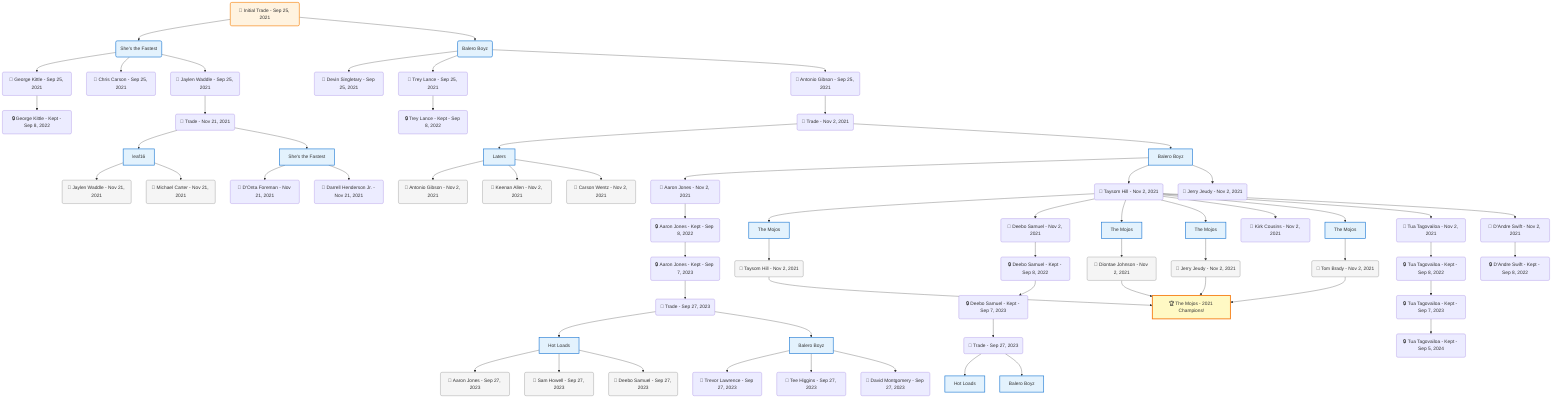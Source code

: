 flowchart TD

    TRADE_MAIN("🔄 Initial Trade - Sep 25, 2021")
    TEAM_1("She's the Fastest")
    TEAM_2("Balero Boyz")
    NODE_8a888112-7518-4140-ac7a-1ab4c2b52129("🔄 George Kittle - Sep 25, 2021")
    NODE_fa46e910-fb3c-408b-89e7-2bdc76fcfc76("🔒 George Kittle - Kept - Sep 8, 2022")
    NODE_15a49f73-db85-45d1-ab04-1fe0e71c7be8("🔄 Devin Singletary - Sep 25, 2021")
    NODE_775b5cf6-3db8-4bcb-aaf0-516ea635fec4("🔄 Trey Lance - Sep 25, 2021")
    NODE_85516b04-b691-4f54-b67d-2c07c89e272e("🔒 Trey Lance - Kept - Sep 8, 2022")
    NODE_eea9ad08-6593-4eb5-bdba-6d53c5cb9632("🔄 Chris Carson - Sep 25, 2021")
    NODE_f234b997-f731-49ef-a192-766c7c4d4250("🔄 Antonio Gibson - Sep 25, 2021")
    TRADE_54e32b72-c61b-419c-8ca0-513f3e693e78_3("🔄 Trade - Nov 2, 2021")
    TEAM_825928a9-7194-43aa-b7ae-fc78c2510b16_4["Laters"]
    NODE_0e5eff14-7269-4c33-ab75-28182075a275("🔄 Antonio Gibson - Nov 2, 2021")
    NODE_5183f3b9-1858-4676-8605-290d0b9a1b52("🔄 Keenan Allen - Nov 2, 2021")
    NODE_03d895df-93cc-4dda-b8a6-a558ef7be5b0("🔄 Carson Wentz - Nov 2, 2021")
    TEAM_2feaf03e-fb22-498e-ac8f-e596b6ba7810_5["Balero Boyz"]
    NODE_a6b32bfb-892b-4dd2-aaed-50bd1c11191e("🔄 Aaron Jones - Nov 2, 2021")
    NODE_70e6b04d-0bb2-4e42-adc1-9d7e956e5529("🔒 Aaron Jones - Kept - Sep 8, 2022")
    NODE_b4abeafd-55cb-442a-8c1c-b9970a59c406("🔒 Aaron Jones - Kept - Sep 7, 2023")
    TRADE_a87ca260-7a67-4fda-b702-48aca8c93813_6("🔄 Trade - Sep 27, 2023")
    TEAM_8e9f18ff-62c3-40e8-bb10-32f74cf4ee33_7["Hot Loads"]
    NODE_4a0dd846-1b74-448d-96e3-1362af9ea147("🔄 Aaron Jones - Sep 27, 2023")
    NODE_b53204e1-97f3-4b20-94c4-113c02694b27("🔄 Sam Howell - Sep 27, 2023")
    NODE_c8106337-9eec-4786-b963-273acb19ea43("🔄 Deebo Samuel - Sep 27, 2023")
    TEAM_2feaf03e-fb22-498e-ac8f-e596b6ba7810_8["Balero Boyz"]
    NODE_a226803a-f683-470b-9e1b-2d3be487344a("🔄 Trevor Lawrence - Sep 27, 2023")
    NODE_d1321948-0010-45b8-9f9c-50ed5e494a00("🔄 Tee Higgins - Sep 27, 2023")
    NODE_c76d0f13-8bb8-4e7e-ad9e-8f2498ccd9f8("🔄 David Montgomery - Sep 27, 2023")
    NODE_35ac53d8-1fbd-4867-b927-526ea0aa1c6c("🔄 Taysom Hill - Nov 2, 2021")
    TEAM_bbe2d0ad-54cf-4c22-be82-b2a5f262a157_9["The Mojos"]
    NODE_f7bc687e-ab4d-4272-b0e7-7aa2e585cdbc("🔄 Taysom Hill - Nov 2, 2021")
    CHAMP_bbe2d0ad-54cf-4c22-be82-b2a5f262a157_2021["🏆 The Mojos - 2021 Champions!"]
    NODE_2b74e28a-16aa-484b-aed1-48c88f0a48fc("🔄 Deebo Samuel - Nov 2, 2021")
    NODE_0ac39663-8a17-4702-8783-a8d636accdfe("🔒 Deebo Samuel - Kept - Sep 8, 2022")
    NODE_732e0825-3200-44eb-88f5-892f888ff987("🔒 Deebo Samuel - Kept - Sep 7, 2023")
    TRADE_a87ca260-7a67-4fda-b702-48aca8c93813_10("🔄 Trade - Sep 27, 2023")
    TEAM_8e9f18ff-62c3-40e8-bb10-32f74cf4ee33_11["Hot Loads"]
    TEAM_2feaf03e-fb22-498e-ac8f-e596b6ba7810_12["Balero Boyz"]
    TEAM_bbe2d0ad-54cf-4c22-be82-b2a5f262a157_13["The Mojos"]
    NODE_c08325a9-393f-4c0f-a6b3-52e92d2c6814("🔄 Diontae Johnson - Nov 2, 2021")
    TEAM_bbe2d0ad-54cf-4c22-be82-b2a5f262a157_14["The Mojos"]
    NODE_3a0e7723-ad1d-4624-83a9-64e36a2836c2("🔄 Jerry Jeudy - Nov 2, 2021")
    NODE_e2439a48-5038-46a9-aabb-7eee9f73bc6c("🔄 Kirk Cousins - Nov 2, 2021")
    TEAM_bbe2d0ad-54cf-4c22-be82-b2a5f262a157_15["The Mojos"]
    NODE_27f0180e-24c8-449b-a324-916d871905a4("🔄 Tom Brady - Nov 2, 2021")
    NODE_d4a74ede-ff56-49a1-9bb0-943494afbdf5("🔄 Tua Tagovailoa - Nov 2, 2021")
    NODE_aaf779ba-39c8-4bcd-a1bb-a1ed58117ac8("🔒 Tua Tagovailoa - Kept - Sep 8, 2022")
    NODE_a1634b7e-959d-4669-815d-2cab859f2d15("🔒 Tua Tagovailoa - Kept - Sep 7, 2023")
    NODE_9fdca591-5940-4a2c-a99d-046a644db761("🔒 Tua Tagovailoa - Kept - Sep 5, 2024")
    NODE_43b36d55-4b30-4bbb-a10f-963af3cd2e07("🔄 D'Andre Swift - Nov 2, 2021")
    NODE_eadbbdf3-1df2-429d-aa6c-7f7a9fac97bb("🔒 D'Andre Swift - Kept - Sep 8, 2022")
    NODE_b6e8bd96-ef5b-49ce-9848-cb0b2990bfaa("🔄 Jerry Jeudy - Nov 2, 2021")
    NODE_c610c85b-3eaa-419a-acc0-e532325945ff("🔄 Jaylen Waddle - Sep 25, 2021")
    TRADE_7fe1e8bc-1165-452b-b73f-afa323fa8cf5_16("🔄 Trade - Nov 21, 2021")
    TEAM_66fb98f4-89a7-45f9-893a-b41d71e6249d_17["leaf16"]
    NODE_5e8011b8-942d-441f-a4a3-dc34f6dae016("🔄 Jaylen Waddle - Nov 21, 2021")
    NODE_aa086f8e-2a5d-45c6-9c8d-8fc2f09a4002("🔄 Michael Carter - Nov 21, 2021")
    TEAM_4449259f-64af-44fd-9235-1facc0926234_18["She's the Fastest"]
    NODE_95565b76-d1c2-4f42-8e26-04541f9554b2("🔄 D'Onta Foreman - Nov 21, 2021")
    NODE_339c0122-6a59-4c11-a92a-e088938c4905("🔄 Darrell Henderson Jr. - Nov 21, 2021")

    TRADE_MAIN --> TEAM_1
    TRADE_MAIN --> TEAM_2
    TEAM_1 --> NODE_8a888112-7518-4140-ac7a-1ab4c2b52129
    NODE_8a888112-7518-4140-ac7a-1ab4c2b52129 --> NODE_fa46e910-fb3c-408b-89e7-2bdc76fcfc76
    TEAM_2 --> NODE_15a49f73-db85-45d1-ab04-1fe0e71c7be8
    TEAM_2 --> NODE_775b5cf6-3db8-4bcb-aaf0-516ea635fec4
    NODE_775b5cf6-3db8-4bcb-aaf0-516ea635fec4 --> NODE_85516b04-b691-4f54-b67d-2c07c89e272e
    TEAM_1 --> NODE_eea9ad08-6593-4eb5-bdba-6d53c5cb9632
    TEAM_2 --> NODE_f234b997-f731-49ef-a192-766c7c4d4250
    NODE_f234b997-f731-49ef-a192-766c7c4d4250 --> TRADE_54e32b72-c61b-419c-8ca0-513f3e693e78_3
    TRADE_54e32b72-c61b-419c-8ca0-513f3e693e78_3 --> TEAM_825928a9-7194-43aa-b7ae-fc78c2510b16_4
    TEAM_825928a9-7194-43aa-b7ae-fc78c2510b16_4 --> NODE_0e5eff14-7269-4c33-ab75-28182075a275
    TEAM_825928a9-7194-43aa-b7ae-fc78c2510b16_4 --> NODE_5183f3b9-1858-4676-8605-290d0b9a1b52
    TEAM_825928a9-7194-43aa-b7ae-fc78c2510b16_4 --> NODE_03d895df-93cc-4dda-b8a6-a558ef7be5b0
    TRADE_54e32b72-c61b-419c-8ca0-513f3e693e78_3 --> TEAM_2feaf03e-fb22-498e-ac8f-e596b6ba7810_5
    TEAM_2feaf03e-fb22-498e-ac8f-e596b6ba7810_5 --> NODE_a6b32bfb-892b-4dd2-aaed-50bd1c11191e
    NODE_a6b32bfb-892b-4dd2-aaed-50bd1c11191e --> NODE_70e6b04d-0bb2-4e42-adc1-9d7e956e5529
    NODE_70e6b04d-0bb2-4e42-adc1-9d7e956e5529 --> NODE_b4abeafd-55cb-442a-8c1c-b9970a59c406
    NODE_b4abeafd-55cb-442a-8c1c-b9970a59c406 --> TRADE_a87ca260-7a67-4fda-b702-48aca8c93813_6
    TRADE_a87ca260-7a67-4fda-b702-48aca8c93813_6 --> TEAM_8e9f18ff-62c3-40e8-bb10-32f74cf4ee33_7
    TEAM_8e9f18ff-62c3-40e8-bb10-32f74cf4ee33_7 --> NODE_4a0dd846-1b74-448d-96e3-1362af9ea147
    TEAM_8e9f18ff-62c3-40e8-bb10-32f74cf4ee33_7 --> NODE_b53204e1-97f3-4b20-94c4-113c02694b27
    TEAM_8e9f18ff-62c3-40e8-bb10-32f74cf4ee33_7 --> NODE_c8106337-9eec-4786-b963-273acb19ea43
    TRADE_a87ca260-7a67-4fda-b702-48aca8c93813_6 --> TEAM_2feaf03e-fb22-498e-ac8f-e596b6ba7810_8
    TEAM_2feaf03e-fb22-498e-ac8f-e596b6ba7810_8 --> NODE_a226803a-f683-470b-9e1b-2d3be487344a
    TEAM_2feaf03e-fb22-498e-ac8f-e596b6ba7810_8 --> NODE_d1321948-0010-45b8-9f9c-50ed5e494a00
    TEAM_2feaf03e-fb22-498e-ac8f-e596b6ba7810_8 --> NODE_c76d0f13-8bb8-4e7e-ad9e-8f2498ccd9f8
    TEAM_2feaf03e-fb22-498e-ac8f-e596b6ba7810_5 --> NODE_35ac53d8-1fbd-4867-b927-526ea0aa1c6c
    NODE_35ac53d8-1fbd-4867-b927-526ea0aa1c6c --> TEAM_bbe2d0ad-54cf-4c22-be82-b2a5f262a157_9
    TEAM_bbe2d0ad-54cf-4c22-be82-b2a5f262a157_9 --> NODE_f7bc687e-ab4d-4272-b0e7-7aa2e585cdbc
    NODE_f7bc687e-ab4d-4272-b0e7-7aa2e585cdbc --> CHAMP_bbe2d0ad-54cf-4c22-be82-b2a5f262a157_2021
    NODE_35ac53d8-1fbd-4867-b927-526ea0aa1c6c --> NODE_2b74e28a-16aa-484b-aed1-48c88f0a48fc
    NODE_2b74e28a-16aa-484b-aed1-48c88f0a48fc --> NODE_0ac39663-8a17-4702-8783-a8d636accdfe
    NODE_0ac39663-8a17-4702-8783-a8d636accdfe --> NODE_732e0825-3200-44eb-88f5-892f888ff987
    NODE_732e0825-3200-44eb-88f5-892f888ff987 --> TRADE_a87ca260-7a67-4fda-b702-48aca8c93813_10
    TRADE_a87ca260-7a67-4fda-b702-48aca8c93813_10 --> TEAM_8e9f18ff-62c3-40e8-bb10-32f74cf4ee33_11
    TRADE_a87ca260-7a67-4fda-b702-48aca8c93813_10 --> TEAM_2feaf03e-fb22-498e-ac8f-e596b6ba7810_12
    NODE_35ac53d8-1fbd-4867-b927-526ea0aa1c6c --> TEAM_bbe2d0ad-54cf-4c22-be82-b2a5f262a157_13
    TEAM_bbe2d0ad-54cf-4c22-be82-b2a5f262a157_13 --> NODE_c08325a9-393f-4c0f-a6b3-52e92d2c6814
    NODE_c08325a9-393f-4c0f-a6b3-52e92d2c6814 --> CHAMP_bbe2d0ad-54cf-4c22-be82-b2a5f262a157_2021
    NODE_35ac53d8-1fbd-4867-b927-526ea0aa1c6c --> TEAM_bbe2d0ad-54cf-4c22-be82-b2a5f262a157_14
    TEAM_bbe2d0ad-54cf-4c22-be82-b2a5f262a157_14 --> NODE_3a0e7723-ad1d-4624-83a9-64e36a2836c2
    NODE_3a0e7723-ad1d-4624-83a9-64e36a2836c2 --> CHAMP_bbe2d0ad-54cf-4c22-be82-b2a5f262a157_2021
    NODE_35ac53d8-1fbd-4867-b927-526ea0aa1c6c --> NODE_e2439a48-5038-46a9-aabb-7eee9f73bc6c
    NODE_35ac53d8-1fbd-4867-b927-526ea0aa1c6c --> TEAM_bbe2d0ad-54cf-4c22-be82-b2a5f262a157_15
    TEAM_bbe2d0ad-54cf-4c22-be82-b2a5f262a157_15 --> NODE_27f0180e-24c8-449b-a324-916d871905a4
    NODE_27f0180e-24c8-449b-a324-916d871905a4 --> CHAMP_bbe2d0ad-54cf-4c22-be82-b2a5f262a157_2021
    NODE_35ac53d8-1fbd-4867-b927-526ea0aa1c6c --> NODE_d4a74ede-ff56-49a1-9bb0-943494afbdf5
    NODE_d4a74ede-ff56-49a1-9bb0-943494afbdf5 --> NODE_aaf779ba-39c8-4bcd-a1bb-a1ed58117ac8
    NODE_aaf779ba-39c8-4bcd-a1bb-a1ed58117ac8 --> NODE_a1634b7e-959d-4669-815d-2cab859f2d15
    NODE_a1634b7e-959d-4669-815d-2cab859f2d15 --> NODE_9fdca591-5940-4a2c-a99d-046a644db761
    NODE_35ac53d8-1fbd-4867-b927-526ea0aa1c6c --> NODE_43b36d55-4b30-4bbb-a10f-963af3cd2e07
    NODE_43b36d55-4b30-4bbb-a10f-963af3cd2e07 --> NODE_eadbbdf3-1df2-429d-aa6c-7f7a9fac97bb
    TEAM_2feaf03e-fb22-498e-ac8f-e596b6ba7810_5 --> NODE_b6e8bd96-ef5b-49ce-9848-cb0b2990bfaa
    TEAM_1 --> NODE_c610c85b-3eaa-419a-acc0-e532325945ff
    NODE_c610c85b-3eaa-419a-acc0-e532325945ff --> TRADE_7fe1e8bc-1165-452b-b73f-afa323fa8cf5_16
    TRADE_7fe1e8bc-1165-452b-b73f-afa323fa8cf5_16 --> TEAM_66fb98f4-89a7-45f9-893a-b41d71e6249d_17
    TEAM_66fb98f4-89a7-45f9-893a-b41d71e6249d_17 --> NODE_5e8011b8-942d-441f-a4a3-dc34f6dae016
    TEAM_66fb98f4-89a7-45f9-893a-b41d71e6249d_17 --> NODE_aa086f8e-2a5d-45c6-9c8d-8fc2f09a4002
    TRADE_7fe1e8bc-1165-452b-b73f-afa323fa8cf5_16 --> TEAM_4449259f-64af-44fd-9235-1facc0926234_18
    TEAM_4449259f-64af-44fd-9235-1facc0926234_18 --> NODE_95565b76-d1c2-4f42-8e26-04541f9554b2
    TEAM_4449259f-64af-44fd-9235-1facc0926234_18 --> NODE_339c0122-6a59-4c11-a92a-e088938c4905

    %% Node styling
    classDef teamNode fill:#e3f2fd,stroke:#1976d2,stroke-width:2px
    classDef tradeNode fill:#fff3e0,stroke:#f57c00,stroke-width:2px
    classDef playerNode fill:#f3e5f5,stroke:#7b1fa2,stroke-width:1px
    classDef nonRootPlayerNode fill:#f5f5f5,stroke:#757575,stroke-width:1px
    classDef endNode fill:#ffebee,stroke:#c62828,stroke-width:2px
    classDef waiverNode fill:#e8f5e8,stroke:#388e3c,stroke-width:2px
    classDef championshipNode fill:#fff9c4,stroke:#f57f17,stroke-width:3px

    class TEAM_1,TEAM_2,TEAM_825928a9-7194-43aa-b7ae-fc78c2510b16_4,TEAM_2feaf03e-fb22-498e-ac8f-e596b6ba7810_5,TEAM_8e9f18ff-62c3-40e8-bb10-32f74cf4ee33_7,TEAM_2feaf03e-fb22-498e-ac8f-e596b6ba7810_8,TEAM_bbe2d0ad-54cf-4c22-be82-b2a5f262a157_9,TEAM_8e9f18ff-62c3-40e8-bb10-32f74cf4ee33_11,TEAM_2feaf03e-fb22-498e-ac8f-e596b6ba7810_12,TEAM_bbe2d0ad-54cf-4c22-be82-b2a5f262a157_13,TEAM_bbe2d0ad-54cf-4c22-be82-b2a5f262a157_14,TEAM_bbe2d0ad-54cf-4c22-be82-b2a5f262a157_15,TEAM_66fb98f4-89a7-45f9-893a-b41d71e6249d_17,TEAM_4449259f-64af-44fd-9235-1facc0926234_18 teamNode
    class CHAMP_bbe2d0ad-54cf-4c22-be82-b2a5f262a157_2021 championshipNode
    class NODE_0e5eff14-7269-4c33-ab75-28182075a275,NODE_5183f3b9-1858-4676-8605-290d0b9a1b52,NODE_03d895df-93cc-4dda-b8a6-a558ef7be5b0,NODE_4a0dd846-1b74-448d-96e3-1362af9ea147,NODE_b53204e1-97f3-4b20-94c4-113c02694b27,NODE_c8106337-9eec-4786-b963-273acb19ea43,NODE_f7bc687e-ab4d-4272-b0e7-7aa2e585cdbc,NODE_c08325a9-393f-4c0f-a6b3-52e92d2c6814,NODE_3a0e7723-ad1d-4624-83a9-64e36a2836c2,NODE_27f0180e-24c8-449b-a324-916d871905a4,NODE_5e8011b8-942d-441f-a4a3-dc34f6dae016,NODE_aa086f8e-2a5d-45c6-9c8d-8fc2f09a4002 nonRootPlayerNode
    class TRADE_MAIN tradeNode